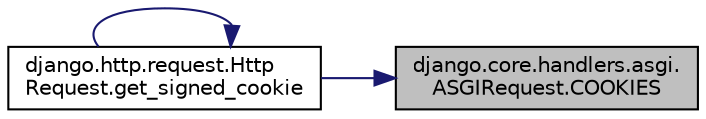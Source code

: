 digraph "django.core.handlers.asgi.ASGIRequest.COOKIES"
{
 // LATEX_PDF_SIZE
  edge [fontname="Helvetica",fontsize="10",labelfontname="Helvetica",labelfontsize="10"];
  node [fontname="Helvetica",fontsize="10",shape=record];
  rankdir="RL";
  Node1 [label="django.core.handlers.asgi.\lASGIRequest.COOKIES",height=0.2,width=0.4,color="black", fillcolor="grey75", style="filled", fontcolor="black",tooltip=" "];
  Node1 -> Node2 [dir="back",color="midnightblue",fontsize="10",style="solid",fontname="Helvetica"];
  Node2 [label="django.http.request.Http\lRequest.get_signed_cookie",height=0.2,width=0.4,color="black", fillcolor="white", style="filled",URL="$d1/ded/classdjango_1_1http_1_1request_1_1_http_request.html#af6a8645649302fb753f3577972de9758",tooltip=" "];
  Node2 -> Node2 [dir="back",color="midnightblue",fontsize="10",style="solid",fontname="Helvetica"];
}
